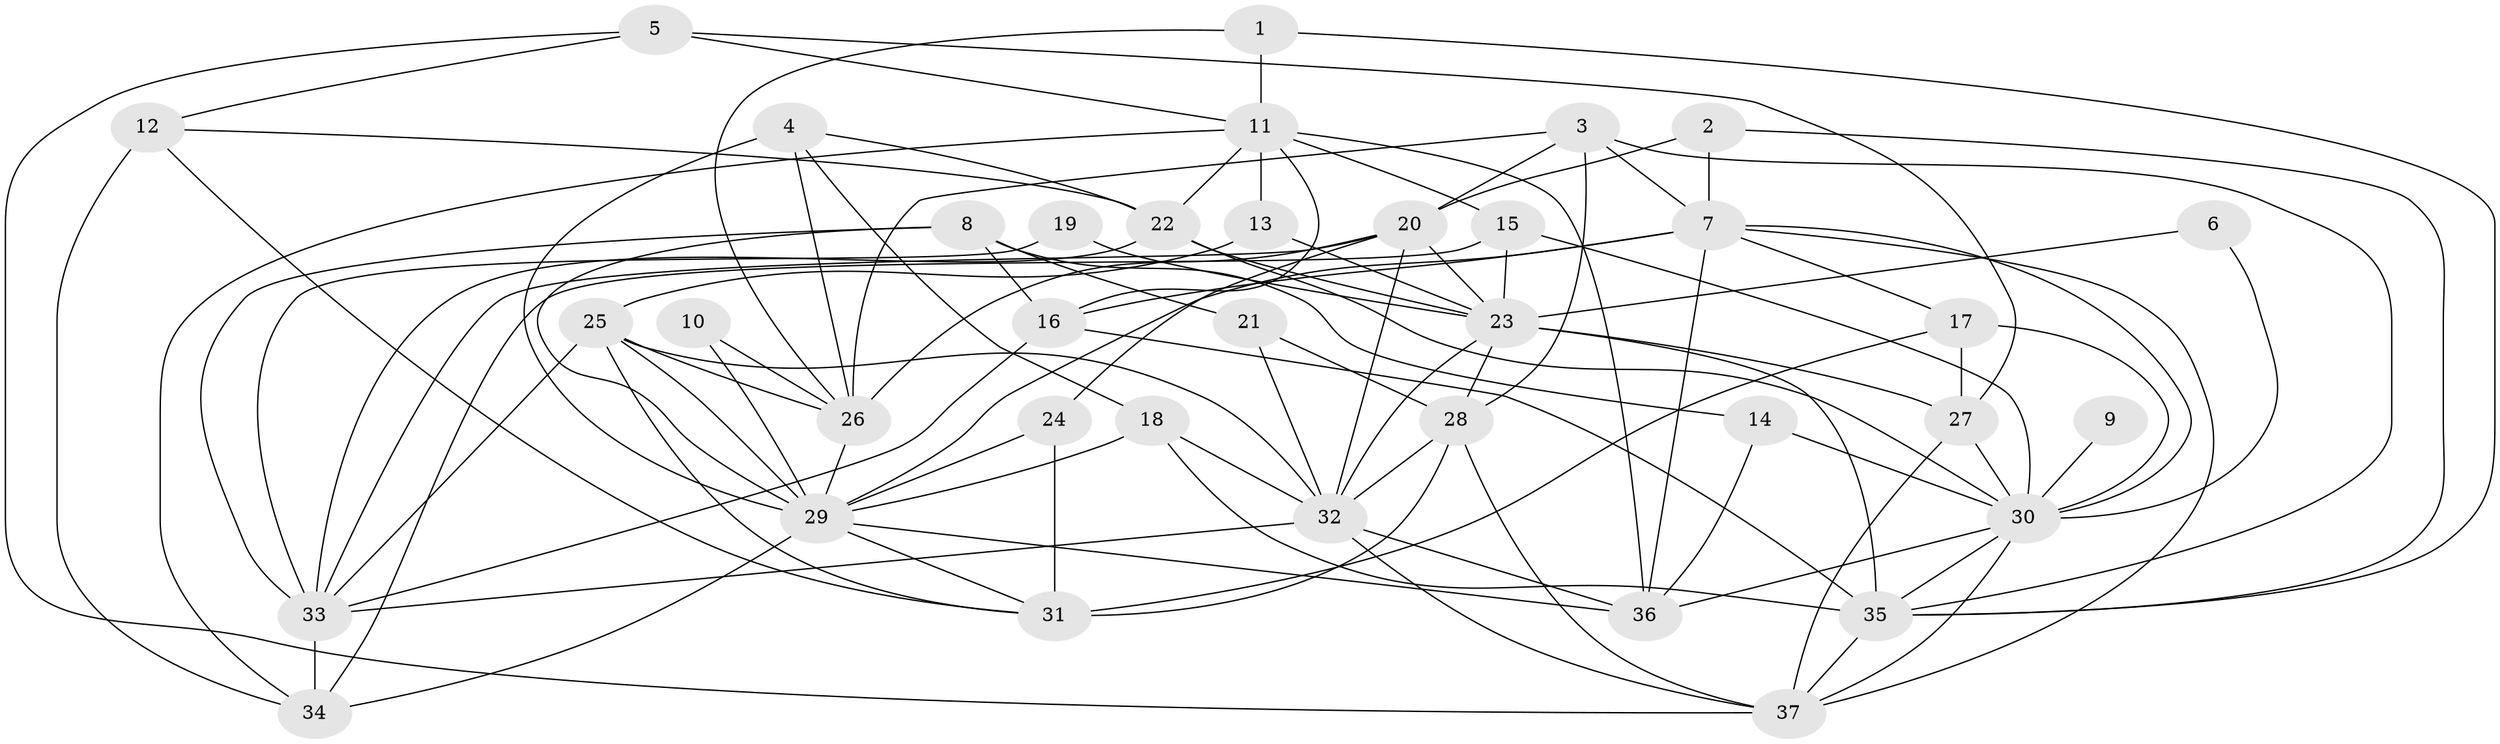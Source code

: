 // original degree distribution, {5: 0.21621621621621623, 4: 0.22972972972972974, 3: 0.33783783783783783, 2: 0.0945945945945946, 6: 0.08108108108108109, 8: 0.02702702702702703, 7: 0.013513513513513514}
// Generated by graph-tools (version 1.1) at 2025/26/03/09/25 03:26:10]
// undirected, 37 vertices, 99 edges
graph export_dot {
graph [start="1"]
  node [color=gray90,style=filled];
  1;
  2;
  3;
  4;
  5;
  6;
  7;
  8;
  9;
  10;
  11;
  12;
  13;
  14;
  15;
  16;
  17;
  18;
  19;
  20;
  21;
  22;
  23;
  24;
  25;
  26;
  27;
  28;
  29;
  30;
  31;
  32;
  33;
  34;
  35;
  36;
  37;
  1 -- 11 [weight=1.0];
  1 -- 26 [weight=1.0];
  1 -- 35 [weight=1.0];
  2 -- 7 [weight=1.0];
  2 -- 20 [weight=1.0];
  2 -- 35 [weight=1.0];
  3 -- 7 [weight=1.0];
  3 -- 20 [weight=1.0];
  3 -- 26 [weight=1.0];
  3 -- 28 [weight=1.0];
  3 -- 35 [weight=1.0];
  4 -- 18 [weight=1.0];
  4 -- 22 [weight=1.0];
  4 -- 26 [weight=1.0];
  4 -- 29 [weight=2.0];
  5 -- 11 [weight=1.0];
  5 -- 12 [weight=1.0];
  5 -- 27 [weight=1.0];
  5 -- 37 [weight=1.0];
  6 -- 23 [weight=1.0];
  6 -- 30 [weight=1.0];
  7 -- 16 [weight=1.0];
  7 -- 17 [weight=1.0];
  7 -- 29 [weight=1.0];
  7 -- 30 [weight=1.0];
  7 -- 36 [weight=1.0];
  7 -- 37 [weight=1.0];
  8 -- 14 [weight=1.0];
  8 -- 16 [weight=1.0];
  8 -- 21 [weight=1.0];
  8 -- 29 [weight=1.0];
  8 -- 33 [weight=1.0];
  9 -- 30 [weight=2.0];
  10 -- 26 [weight=1.0];
  10 -- 29 [weight=1.0];
  11 -- 13 [weight=1.0];
  11 -- 15 [weight=1.0];
  11 -- 16 [weight=1.0];
  11 -- 22 [weight=1.0];
  11 -- 34 [weight=1.0];
  11 -- 36 [weight=1.0];
  12 -- 22 [weight=1.0];
  12 -- 31 [weight=1.0];
  12 -- 34 [weight=1.0];
  13 -- 23 [weight=1.0];
  13 -- 25 [weight=1.0];
  14 -- 30 [weight=1.0];
  14 -- 36 [weight=1.0];
  15 -- 23 [weight=1.0];
  15 -- 30 [weight=1.0];
  15 -- 34 [weight=1.0];
  16 -- 33 [weight=1.0];
  16 -- 35 [weight=1.0];
  17 -- 27 [weight=2.0];
  17 -- 30 [weight=1.0];
  17 -- 31 [weight=1.0];
  18 -- 29 [weight=1.0];
  18 -- 32 [weight=1.0];
  18 -- 35 [weight=1.0];
  19 -- 23 [weight=1.0];
  19 -- 33 [weight=1.0];
  20 -- 23 [weight=1.0];
  20 -- 24 [weight=1.0];
  20 -- 26 [weight=1.0];
  20 -- 32 [weight=1.0];
  20 -- 33 [weight=1.0];
  21 -- 28 [weight=2.0];
  21 -- 32 [weight=1.0];
  22 -- 23 [weight=1.0];
  22 -- 30 [weight=1.0];
  22 -- 33 [weight=3.0];
  23 -- 27 [weight=1.0];
  23 -- 28 [weight=1.0];
  23 -- 32 [weight=1.0];
  23 -- 35 [weight=1.0];
  24 -- 29 [weight=1.0];
  24 -- 31 [weight=2.0];
  25 -- 26 [weight=1.0];
  25 -- 29 [weight=1.0];
  25 -- 31 [weight=1.0];
  25 -- 32 [weight=1.0];
  25 -- 33 [weight=1.0];
  26 -- 29 [weight=1.0];
  27 -- 30 [weight=1.0];
  27 -- 37 [weight=1.0];
  28 -- 31 [weight=1.0];
  28 -- 32 [weight=1.0];
  28 -- 37 [weight=1.0];
  29 -- 31 [weight=1.0];
  29 -- 34 [weight=1.0];
  29 -- 36 [weight=1.0];
  30 -- 35 [weight=1.0];
  30 -- 36 [weight=1.0];
  30 -- 37 [weight=1.0];
  32 -- 33 [weight=1.0];
  32 -- 36 [weight=1.0];
  32 -- 37 [weight=1.0];
  33 -- 34 [weight=1.0];
  35 -- 37 [weight=1.0];
}
